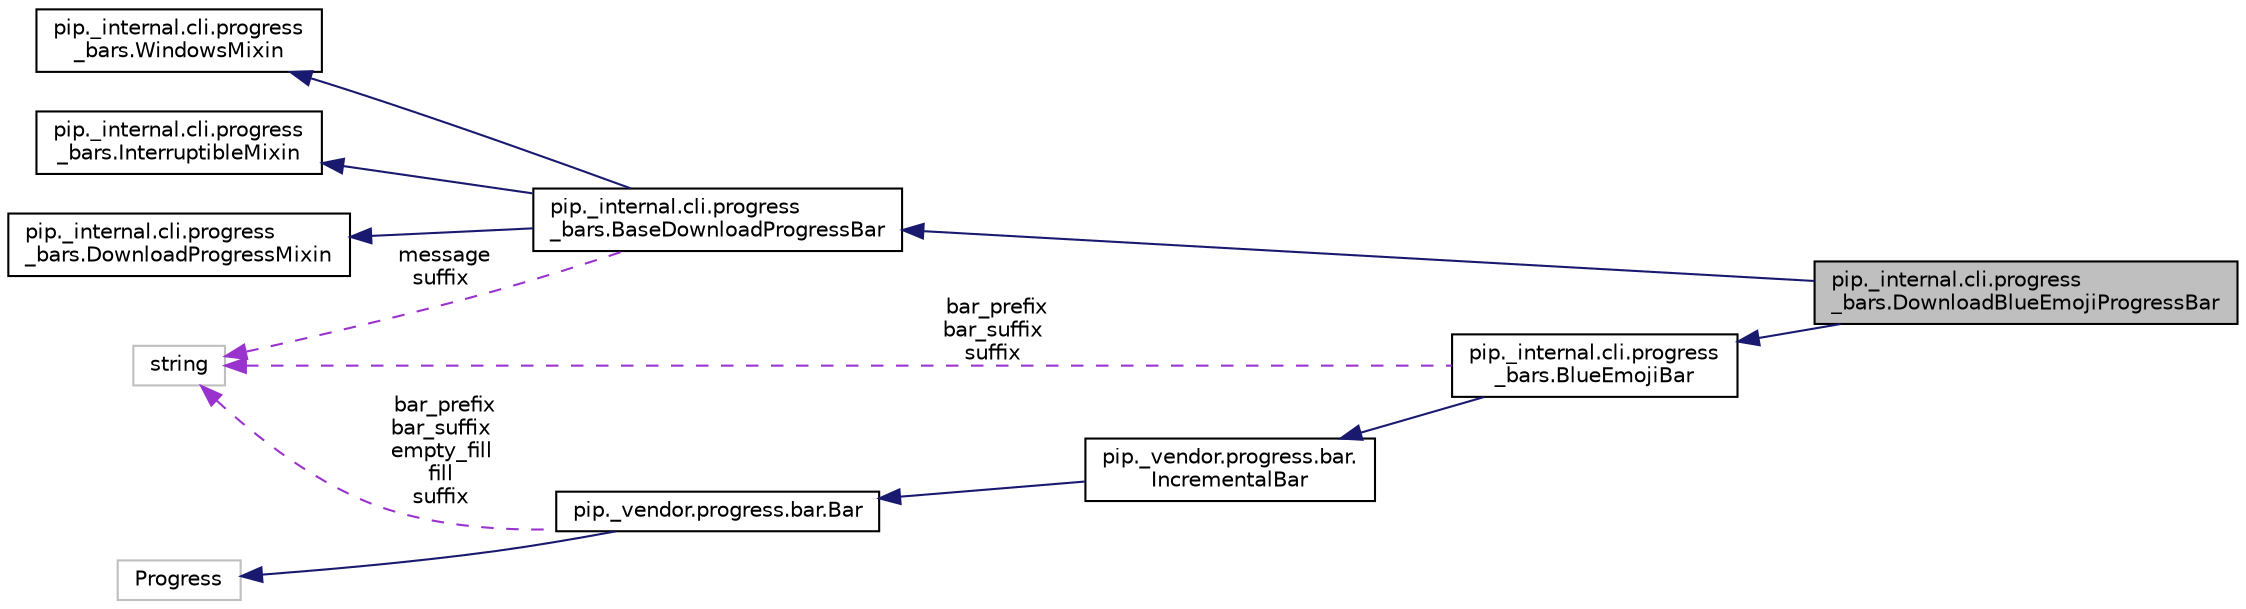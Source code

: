 digraph "pip._internal.cli.progress_bars.DownloadBlueEmojiProgressBar"
{
 // LATEX_PDF_SIZE
  edge [fontname="Helvetica",fontsize="10",labelfontname="Helvetica",labelfontsize="10"];
  node [fontname="Helvetica",fontsize="10",shape=record];
  rankdir="LR";
  Node1 [label="pip._internal.cli.progress\l_bars.DownloadBlueEmojiProgressBar",height=0.2,width=0.4,color="black", fillcolor="grey75", style="filled", fontcolor="black",tooltip=" "];
  Node2 -> Node1 [dir="back",color="midnightblue",fontsize="10",style="solid"];
  Node2 [label="pip._internal.cli.progress\l_bars.BaseDownloadProgressBar",height=0.2,width=0.4,color="black", fillcolor="white", style="filled",URL="$classpip_1_1__internal_1_1cli_1_1progress__bars_1_1_base_download_progress_bar.html",tooltip=" "];
  Node3 -> Node2 [dir="back",color="midnightblue",fontsize="10",style="solid"];
  Node3 [label="pip._internal.cli.progress\l_bars.WindowsMixin",height=0.2,width=0.4,color="black", fillcolor="white", style="filled",URL="$classpip_1_1__internal_1_1cli_1_1progress__bars_1_1_windows_mixin.html",tooltip=" "];
  Node4 -> Node2 [dir="back",color="midnightblue",fontsize="10",style="solid"];
  Node4 [label="pip._internal.cli.progress\l_bars.InterruptibleMixin",height=0.2,width=0.4,color="black", fillcolor="white", style="filled",URL="$classpip_1_1__internal_1_1cli_1_1progress__bars_1_1_interruptible_mixin.html",tooltip=" "];
  Node5 -> Node2 [dir="back",color="midnightblue",fontsize="10",style="solid"];
  Node5 [label="pip._internal.cli.progress\l_bars.DownloadProgressMixin",height=0.2,width=0.4,color="black", fillcolor="white", style="filled",URL="$classpip_1_1__internal_1_1cli_1_1progress__bars_1_1_download_progress_mixin.html",tooltip=" "];
  Node6 -> Node2 [dir="back",color="darkorchid3",fontsize="10",style="dashed",label=" message\nsuffix" ];
  Node6 [label="string",height=0.2,width=0.4,color="grey75", fillcolor="white", style="filled",tooltip=" "];
  Node7 -> Node1 [dir="back",color="midnightblue",fontsize="10",style="solid"];
  Node7 [label="pip._internal.cli.progress\l_bars.BlueEmojiBar",height=0.2,width=0.4,color="black", fillcolor="white", style="filled",URL="$classpip_1_1__internal_1_1cli_1_1progress__bars_1_1_blue_emoji_bar.html",tooltip=" "];
  Node8 -> Node7 [dir="back",color="midnightblue",fontsize="10",style="solid"];
  Node8 [label="pip._vendor.progress.bar.\lIncrementalBar",height=0.2,width=0.4,color="black", fillcolor="white", style="filled",URL="$classpip_1_1__vendor_1_1progress_1_1bar_1_1_incremental_bar.html",tooltip=" "];
  Node9 -> Node8 [dir="back",color="midnightblue",fontsize="10",style="solid"];
  Node9 [label="pip._vendor.progress.bar.Bar",height=0.2,width=0.4,color="black", fillcolor="white", style="filled",URL="$classpip_1_1__vendor_1_1progress_1_1bar_1_1_bar.html",tooltip=" "];
  Node10 -> Node9 [dir="back",color="midnightblue",fontsize="10",style="solid"];
  Node10 [label="Progress",height=0.2,width=0.4,color="grey75", fillcolor="white", style="filled",tooltip=" "];
  Node6 -> Node9 [dir="back",color="darkorchid3",fontsize="10",style="dashed",label=" bar_prefix\nbar_suffix\nempty_fill\nfill\nsuffix" ];
  Node6 -> Node7 [dir="back",color="darkorchid3",fontsize="10",style="dashed",label=" bar_prefix\nbar_suffix\nsuffix" ];
}
